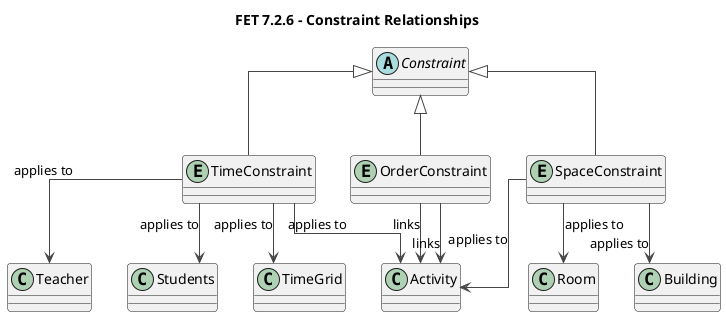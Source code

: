 @startuml
' Constraint-focused diagram
skinparam linetype ortho
!theme vibrant

title FET 7.2.6 – Constraint Relationships

abstract Constraint
entity TimeConstraint
entity SpaceConstraint
entity OrderConstraint

Constraint <|-- TimeConstraint
Constraint <|-- SpaceConstraint
Constraint <|-- OrderConstraint

TimeConstraint --> Teacher    : applies to
TimeConstraint --> Students   : applies to
TimeConstraint --> Activity   : applies to
TimeConstraint --> TimeGrid   : applies to

SpaceConstraint --> Activity  : applies to
SpaceConstraint --> Room      : applies to
SpaceConstraint --> Building  : applies to

OrderConstraint --> Activity  : links
OrderConstraint --> Activity  : links

@enduml
